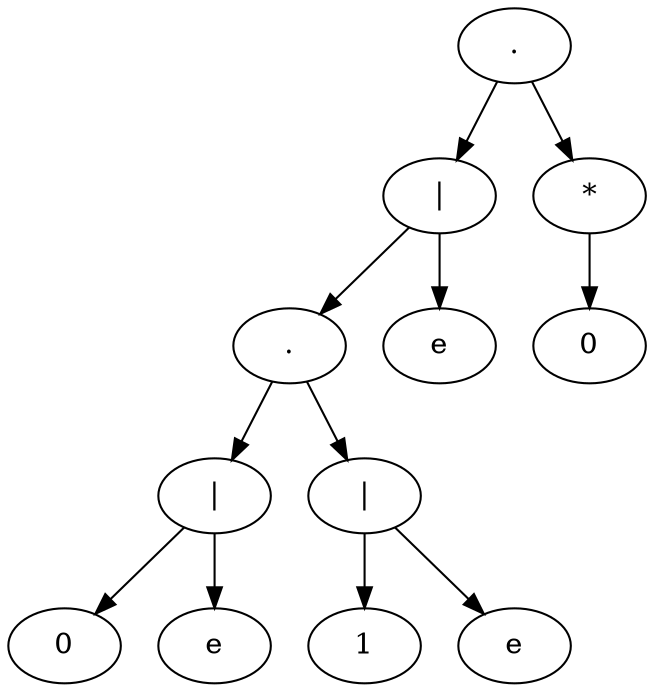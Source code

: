 digraph G {
node0 [label="."];
node1 [label="|"];
node2 [label="."];
node3 [label="|"];
node4 [label="0"];
node3 -> node4;
node5 [label="e"];
node3 -> node5;
node2 -> node3;
node6 [label="|"];
node7 [label="1"];
node6 -> node7;
node8 [label="e"];
node6 -> node8;
node2 -> node6;
node1 -> node2;
node9 [label="e"];
node1 -> node9;
node0 -> node1;
node10 [label="*"];
node11 [label="0"];
node10 -> node11;
node0 -> node10;
}
